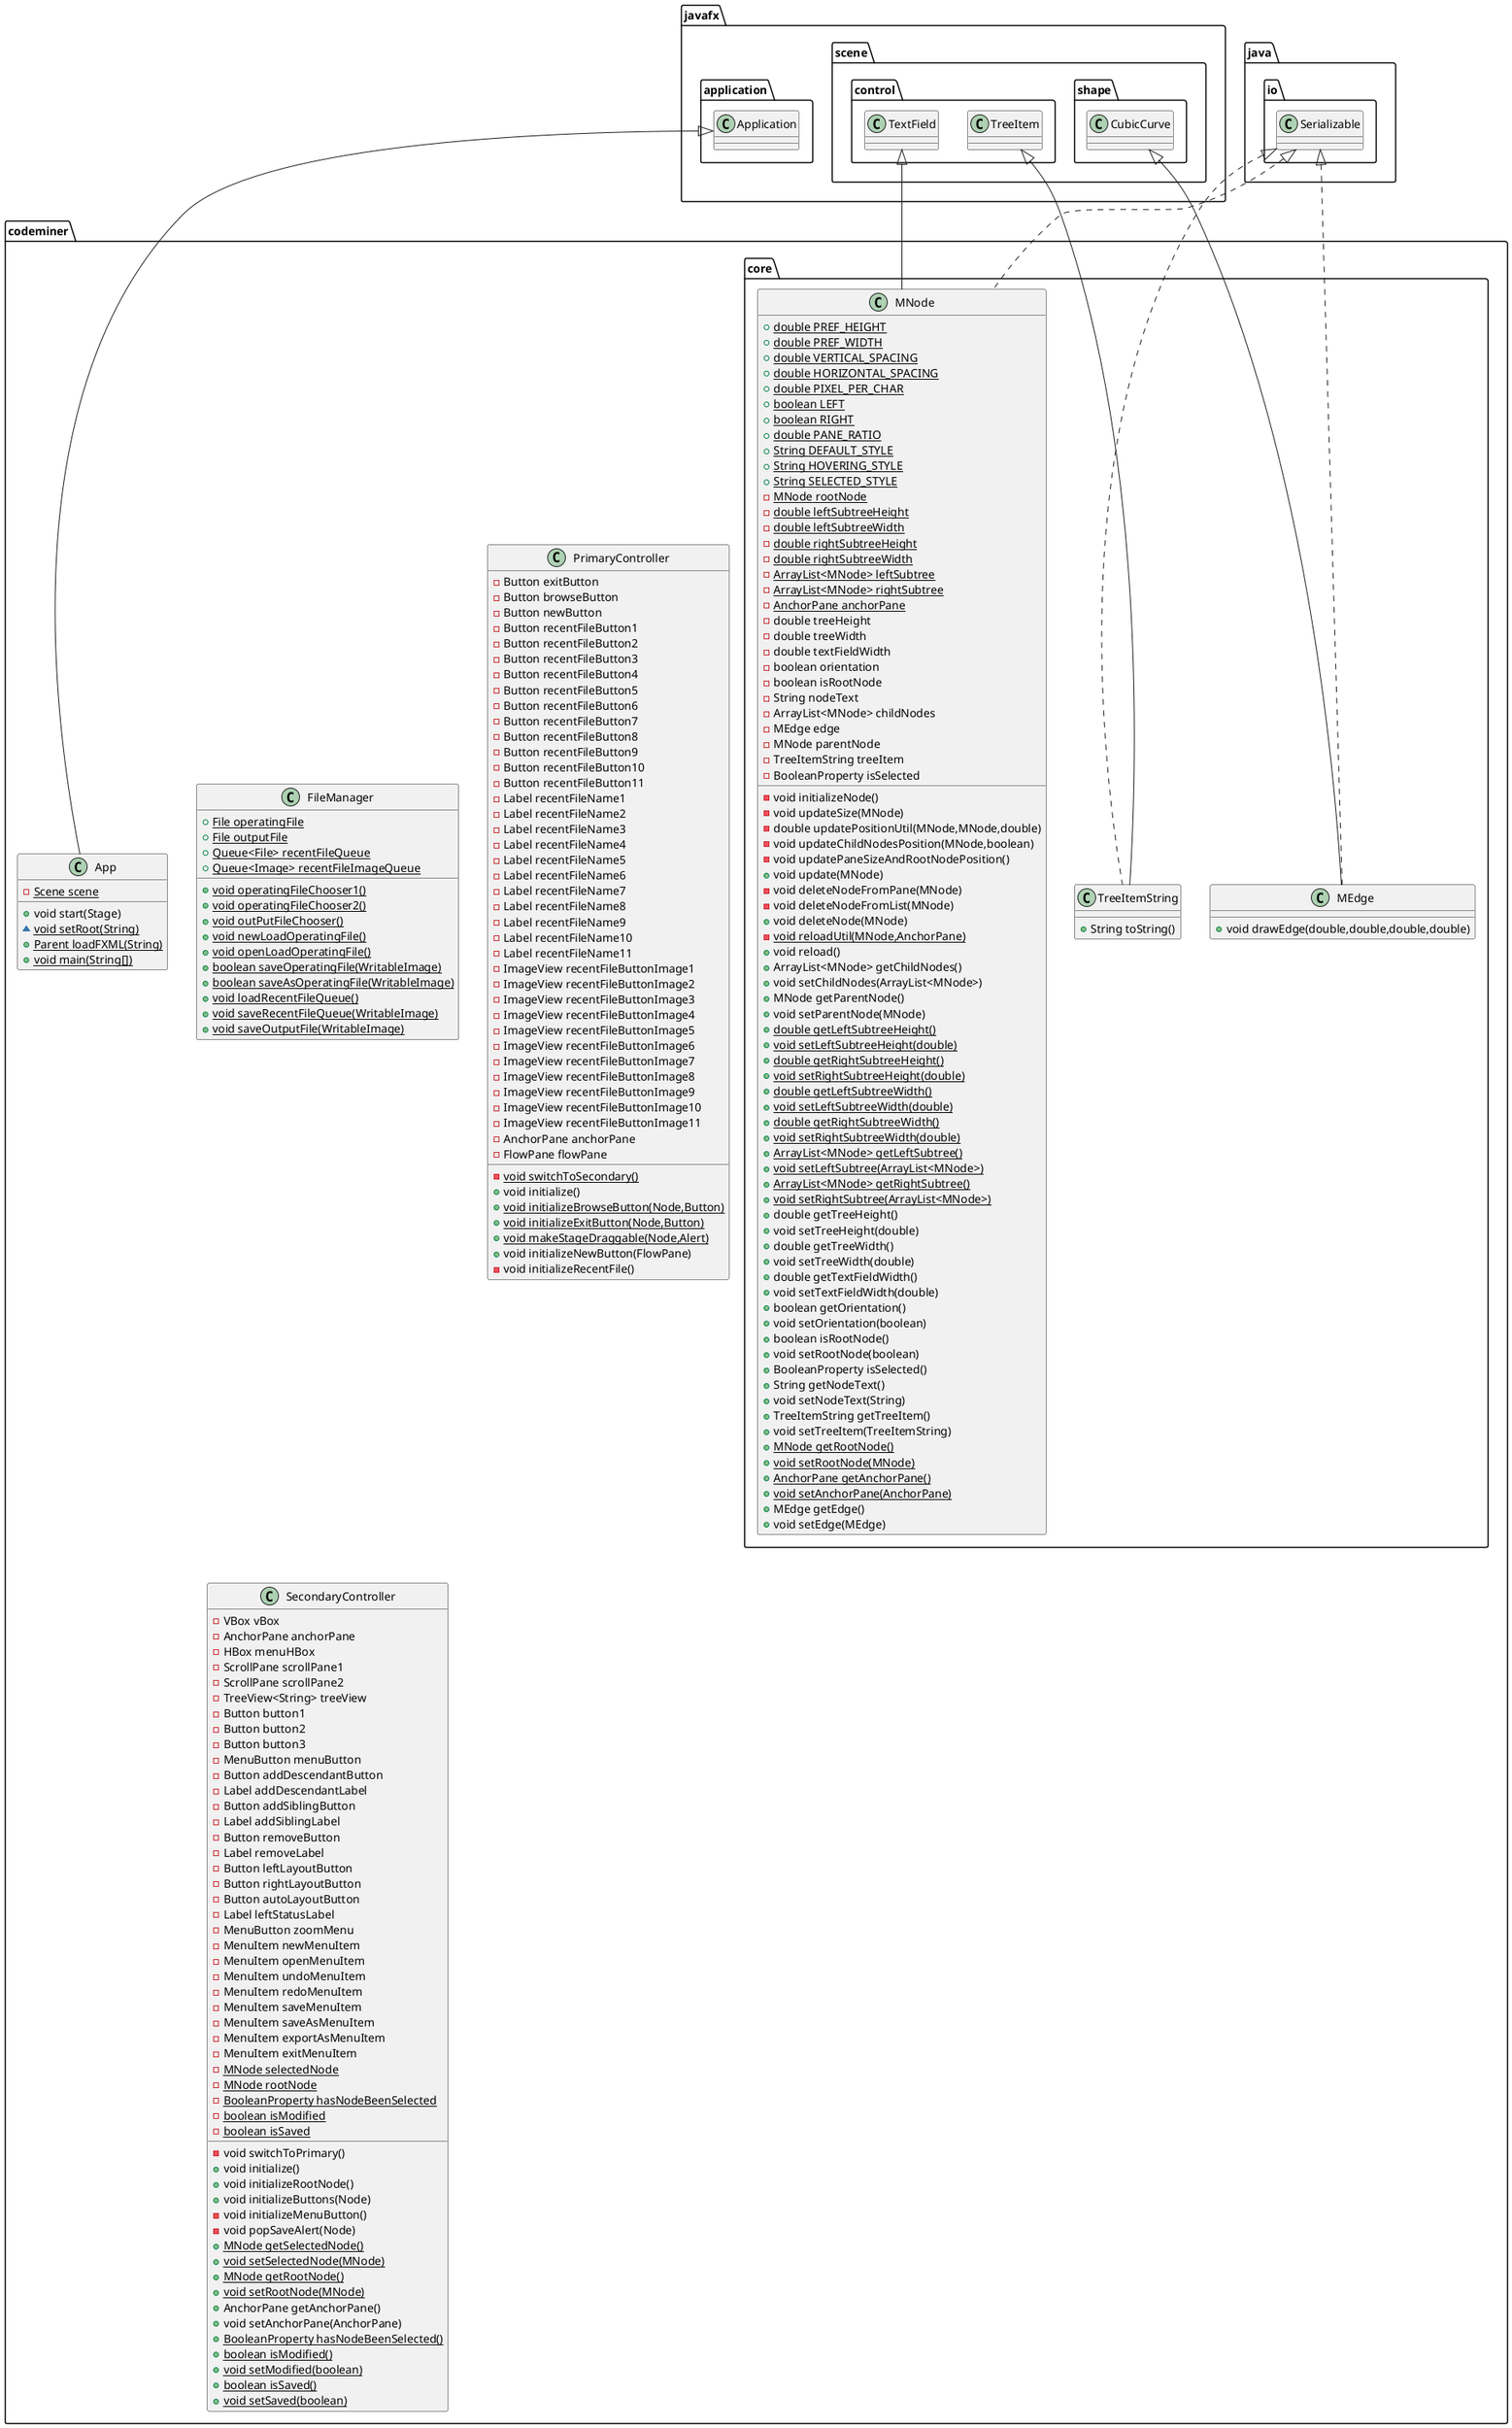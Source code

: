 @startuml
class codeminer.FileManager {
+ {static} File operatingFile
+ {static} File outputFile
+ {static} Queue<File> recentFileQueue
+ {static} Queue<Image> recentFileImageQueue
+ {static} void operatingFileChooser1()
+ {static} void operatingFileChooser2()
+ {static} void outPutFileChooser()
+ {static} void newLoadOperatingFile()
+ {static} void openLoadOperatingFile()
+ {static} boolean saveOperatingFile(WritableImage)
+ {static} boolean saveAsOperatingFile(WritableImage)
+ {static} void loadRecentFileQueue()
+ {static} void saveRecentFileQueue(WritableImage)
+ {static} void saveOutputFile(WritableImage)
}
class codeminer.App {
- {static} Scene scene
+ void start(Stage)
~ {static} void setRoot(String)
+ {static} Parent loadFXML(String)
+ {static} void main(String[])
}
class codeminer.PrimaryController {
- Button exitButton
- Button browseButton
- Button newButton
- Button recentFileButton1
- Button recentFileButton2
- Button recentFileButton3
- Button recentFileButton4
- Button recentFileButton5
- Button recentFileButton6
- Button recentFileButton7
- Button recentFileButton8
- Button recentFileButton9
- Button recentFileButton10
- Button recentFileButton11
- Label recentFileName1
- Label recentFileName2
- Label recentFileName3
- Label recentFileName4
- Label recentFileName5
- Label recentFileName6
- Label recentFileName7
- Label recentFileName8
- Label recentFileName9
- Label recentFileName10
- Label recentFileName11
- ImageView recentFileButtonImage1
- ImageView recentFileButtonImage2
- ImageView recentFileButtonImage3
- ImageView recentFileButtonImage4
- ImageView recentFileButtonImage5
- ImageView recentFileButtonImage6
- ImageView recentFileButtonImage7
- ImageView recentFileButtonImage8
- ImageView recentFileButtonImage9
- ImageView recentFileButtonImage10
- ImageView recentFileButtonImage11
- AnchorPane anchorPane
- FlowPane flowPane
- {static} void switchToSecondary()
+ void initialize()
+ {static} void initializeBrowseButton(Node,Button)
+ {static} void initializeExitButton(Node,Button)
+ {static} void makeStageDraggable(Node,Alert)
+ void initializeNewButton(FlowPane)
- void initializeRecentFile()
}
class codeminer.core.MEdge {
+ void drawEdge(double,double,double,double)
}
class codeminer.SecondaryController {
- VBox vBox
- AnchorPane anchorPane
- HBox menuHBox
- ScrollPane scrollPane1
- ScrollPane scrollPane2
- TreeView<String> treeView
- Button button1
- Button button2
- Button button3
- MenuButton menuButton
- Button addDescendantButton
- Label addDescendantLabel
- Button addSiblingButton
- Label addSiblingLabel
- Button removeButton
- Label removeLabel
- Button leftLayoutButton
- Button rightLayoutButton
- Button autoLayoutButton
- Label leftStatusLabel
- MenuButton zoomMenu
- MenuItem newMenuItem
- MenuItem openMenuItem
- MenuItem undoMenuItem
- MenuItem redoMenuItem
- MenuItem saveMenuItem
- MenuItem saveAsMenuItem
- MenuItem exportAsMenuItem
- MenuItem exitMenuItem
- {static} MNode selectedNode
- {static} MNode rootNode
- {static} BooleanProperty hasNodeBeenSelected
- {static} boolean isModified
- {static} boolean isSaved
- void switchToPrimary()
+ void initialize()
+ void initializeRootNode()
+ void initializeButtons(Node)
- void initializeMenuButton()
- void popSaveAlert(Node)
+ {static} MNode getSelectedNode()
+ {static} void setSelectedNode(MNode)
+ {static} MNode getRootNode()
+ {static} void setRootNode(MNode)
+ AnchorPane getAnchorPane()
+ void setAnchorPane(AnchorPane)
+ {static} BooleanProperty hasNodeBeenSelected()
+ {static} boolean isModified()
+ {static} void setModified(boolean)
+ {static} boolean isSaved()
+ {static} void setSaved(boolean)
}
class codeminer.core.MNode {
+ {static} double PREF_HEIGHT
+ {static} double PREF_WIDTH
+ {static} double VERTICAL_SPACING
+ {static} double HORIZONTAL_SPACING
+ {static} double PIXEL_PER_CHAR
+ {static} boolean LEFT
+ {static} boolean RIGHT
+ {static} double PANE_RATIO
+ {static} String DEFAULT_STYLE
+ {static} String HOVERING_STYLE
+ {static} String SELECTED_STYLE
- {static} MNode rootNode
- {static} double leftSubtreeHeight
- {static} double leftSubtreeWidth
- {static} double rightSubtreeHeight
- {static} double rightSubtreeWidth
- {static} ArrayList<MNode> leftSubtree
- {static} ArrayList<MNode> rightSubtree
- {static} AnchorPane anchorPane
- double treeHeight
- double treeWidth
- double textFieldWidth
- boolean orientation
- boolean isRootNode
- String nodeText
- ArrayList<MNode> childNodes
- MEdge edge
- MNode parentNode
- TreeItemString treeItem
- BooleanProperty isSelected
- void initializeNode()
- void updateSize(MNode)
- double updatePositionUtil(MNode,MNode,double)
- void updateChildNodesPosition(MNode,boolean)
- void updatePaneSizeAndRootNodePosition()
+ void update(MNode)
- void deleteNodeFromPane(MNode)
- void deleteNodeFromList(MNode)
+ void deleteNode(MNode)
- {static} void reloadUtil(MNode,AnchorPane)
+ void reload()
+ ArrayList<MNode> getChildNodes()
+ void setChildNodes(ArrayList<MNode>)
+ MNode getParentNode()
+ void setParentNode(MNode)
+ {static} double getLeftSubtreeHeight()
+ {static} void setLeftSubtreeHeight(double)
+ {static} double getRightSubtreeHeight()
+ {static} void setRightSubtreeHeight(double)
+ {static} double getLeftSubtreeWidth()
+ {static} void setLeftSubtreeWidth(double)
+ {static} double getRightSubtreeWidth()
+ {static} void setRightSubtreeWidth(double)
+ {static} ArrayList<MNode> getLeftSubtree()
+ {static} void setLeftSubtree(ArrayList<MNode>)
+ {static} ArrayList<MNode> getRightSubtree()
+ {static} void setRightSubtree(ArrayList<MNode>)
+ double getTreeHeight()
+ void setTreeHeight(double)
+ double getTreeWidth()
+ void setTreeWidth(double)
+ double getTextFieldWidth()
+ void setTextFieldWidth(double)
+ boolean getOrientation()
+ void setOrientation(boolean)
+ boolean isRootNode()
+ void setRootNode(boolean)
+ BooleanProperty isSelected()
+ String getNodeText()
+ void setNodeText(String)
+ TreeItemString getTreeItem()
+ void setTreeItem(TreeItemString)
+ {static} MNode getRootNode()
+ {static} void setRootNode(MNode)
+ {static} AnchorPane getAnchorPane()
+ {static} void setAnchorPane(AnchorPane)
+ MEdge getEdge()
+ void setEdge(MEdge)
}
class codeminer.core.TreeItemString {
+ String toString()
}


javafx.application.Application <|-- codeminer.App
java.io.Serializable <|.. codeminer.core.MEdge
javafx.scene.shape.CubicCurve <|-- codeminer.core.MEdge
java.io.Serializable <|.. codeminer.core.MNode
javafx.scene.control.TextField <|-- codeminer.core.MNode
java.io.Serializable <|.. codeminer.core.TreeItemString
javafx.scene.control.TreeItem <|-- codeminer.core.TreeItemString
@enduml